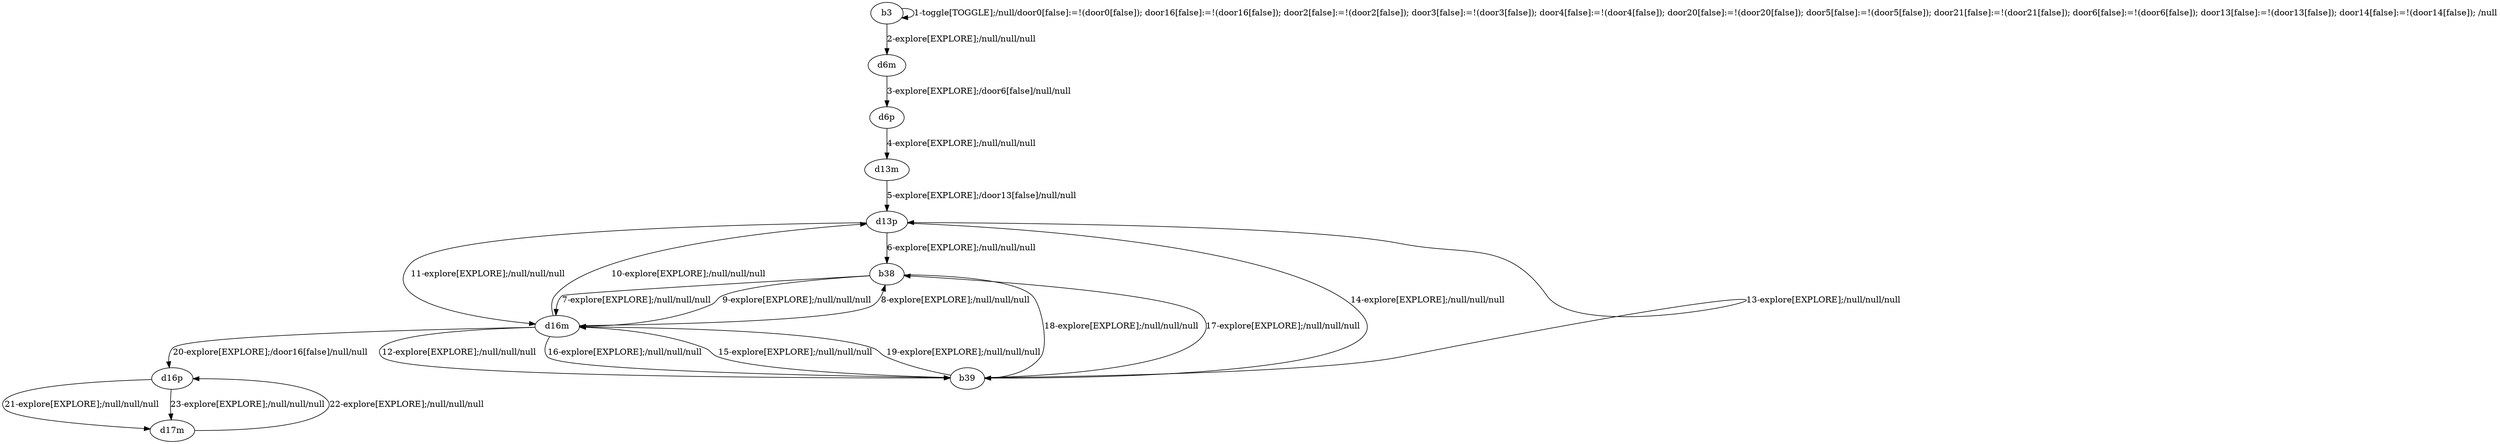 # Total number of goals covered by this test: 1
# d16m --> b38

digraph g {
"b3" -> "b3" [label = "1-toggle[TOGGLE];/null/door0[false]:=!(door0[false]); door16[false]:=!(door16[false]); door2[false]:=!(door2[false]); door3[false]:=!(door3[false]); door4[false]:=!(door4[false]); door20[false]:=!(door20[false]); door5[false]:=!(door5[false]); door21[false]:=!(door21[false]); door6[false]:=!(door6[false]); door13[false]:=!(door13[false]); door14[false]:=!(door14[false]); /null"];
"b3" -> "d6m" [label = "2-explore[EXPLORE];/null/null/null"];
"d6m" -> "d6p" [label = "3-explore[EXPLORE];/door6[false]/null/null"];
"d6p" -> "d13m" [label = "4-explore[EXPLORE];/null/null/null"];
"d13m" -> "d13p" [label = "5-explore[EXPLORE];/door13[false]/null/null"];
"d13p" -> "b38" [label = "6-explore[EXPLORE];/null/null/null"];
"b38" -> "d16m" [label = "7-explore[EXPLORE];/null/null/null"];
"d16m" -> "b38" [label = "8-explore[EXPLORE];/null/null/null"];
"b38" -> "d16m" [label = "9-explore[EXPLORE];/null/null/null"];
"d16m" -> "d13p" [label = "10-explore[EXPLORE];/null/null/null"];
"d13p" -> "d16m" [label = "11-explore[EXPLORE];/null/null/null"];
"d16m" -> "b39" [label = "12-explore[EXPLORE];/null/null/null"];
"b39" -> "d13p" [label = "13-explore[EXPLORE];/null/null/null"];
"d13p" -> "b39" [label = "14-explore[EXPLORE];/null/null/null"];
"b39" -> "d16m" [label = "15-explore[EXPLORE];/null/null/null"];
"d16m" -> "b39" [label = "16-explore[EXPLORE];/null/null/null"];
"b39" -> "b38" [label = "17-explore[EXPLORE];/null/null/null"];
"b38" -> "b39" [label = "18-explore[EXPLORE];/null/null/null"];
"b39" -> "d16m" [label = "19-explore[EXPLORE];/null/null/null"];
"d16m" -> "d16p" [label = "20-explore[EXPLORE];/door16[false]/null/null"];
"d16p" -> "d17m" [label = "21-explore[EXPLORE];/null/null/null"];
"d17m" -> "d16p" [label = "22-explore[EXPLORE];/null/null/null"];
"d16p" -> "d17m" [label = "23-explore[EXPLORE];/null/null/null"];
}